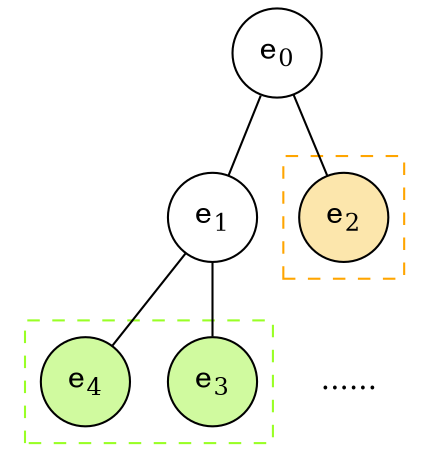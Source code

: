 graph G {
    splines = "FALSE";
    
    node [shape = circle;];
    /**
     * Entities
     */
    a [label = <e<SUB>0</SUB>>;];
    b [label = <e<SUB>1</SUB>>;];
    subgraph cluster_e2 {
        label = "";
        color = orange;
        style = "dashed";
        node [fillcolor = "#fce6ac"; style = filled;];
        c [label = <e<SUB>2</SUB>>;];
    }
    subgraph cluster_lvl3 {
        label = "";
        color = "#99ff25ff";
        style = "dashed";
        node [fillcolor = "#d0fa9fff"; style = filled;];
        d [label = <e<SUB>3</SUB>>;];
        e [label = <e<SUB>4</SUB>>;];
    }
    j [shape = plaintext;label = "......";];
    
    /**
     * Relationships
     */
    a -- b;
    a -- c;
    b -- d;
    b -- e;
    c -- j [style = invis;];
}